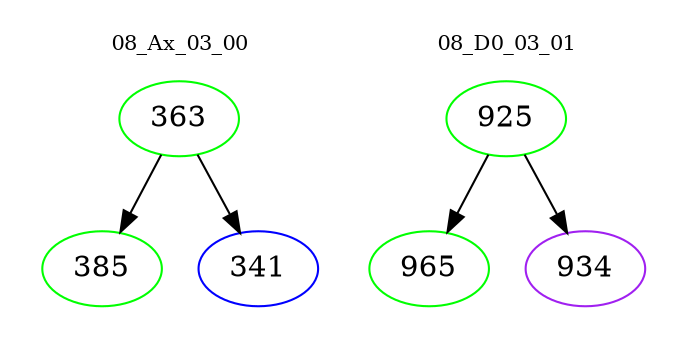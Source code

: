 digraph{
subgraph cluster_0 {
color = white
label = "08_Ax_03_00";
fontsize=10;
T0_363 [label="363", color="green"]
T0_363 -> T0_385 [color="black"]
T0_385 [label="385", color="green"]
T0_363 -> T0_341 [color="black"]
T0_341 [label="341", color="blue"]
}
subgraph cluster_1 {
color = white
label = "08_D0_03_01";
fontsize=10;
T1_925 [label="925", color="green"]
T1_925 -> T1_965 [color="black"]
T1_965 [label="965", color="green"]
T1_925 -> T1_934 [color="black"]
T1_934 [label="934", color="purple"]
}
}

